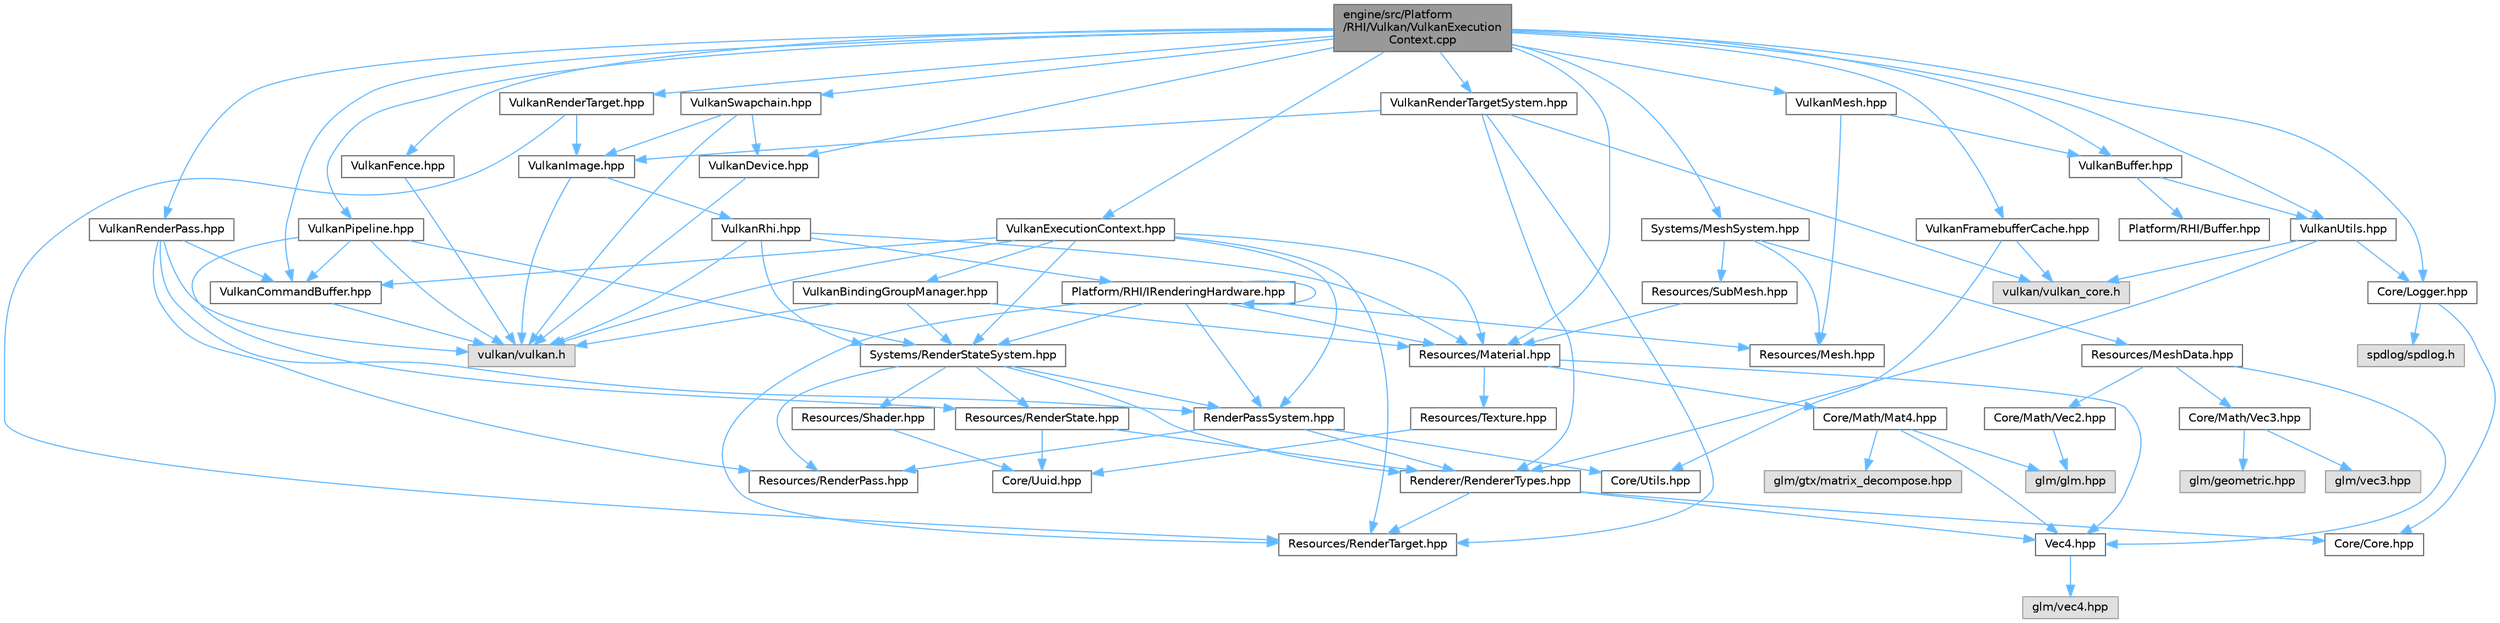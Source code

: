 digraph "engine/src/Platform/RHI/Vulkan/VulkanExecutionContext.cpp"
{
 // LATEX_PDF_SIZE
  bgcolor="transparent";
  edge [fontname=Helvetica,fontsize=10,labelfontname=Helvetica,labelfontsize=10];
  node [fontname=Helvetica,fontsize=10,shape=box,height=0.2,width=0.4];
  Node1 [id="Node000001",label="engine/src/Platform\l/RHI/Vulkan/VulkanExecution\lContext.cpp",height=0.2,width=0.4,color="gray40", fillcolor="grey60", style="filled", fontcolor="black",tooltip=" "];
  Node1 -> Node2 [id="edge102_Node000001_Node000002",color="steelblue1",style="solid",tooltip=" "];
  Node2 [id="Node000002",label="VulkanExecutionContext.hpp",height=0.2,width=0.4,color="grey40", fillcolor="white", style="filled",URL="$_vulkan_execution_context_8hpp.html",tooltip=" "];
  Node2 -> Node3 [id="edge103_Node000002_Node000003",color="steelblue1",style="solid",tooltip=" "];
  Node3 [id="Node000003",label="vulkan/vulkan.h",height=0.2,width=0.4,color="grey60", fillcolor="#E0E0E0", style="filled",tooltip=" "];
  Node2 -> Node4 [id="edge104_Node000002_Node000004",color="steelblue1",style="solid",tooltip=" "];
  Node4 [id="Node000004",label="VulkanBindingGroupManager.hpp",height=0.2,width=0.4,color="grey40", fillcolor="white", style="filled",URL="$_vulkan_binding_group_manager_8hpp.html",tooltip=" "];
  Node4 -> Node3 [id="edge105_Node000004_Node000003",color="steelblue1",style="solid",tooltip=" "];
  Node4 -> Node5 [id="edge106_Node000004_Node000005",color="steelblue1",style="solid",tooltip=" "];
  Node5 [id="Node000005",label="Resources/Material.hpp",height=0.2,width=0.4,color="grey40", fillcolor="white", style="filled",URL="$_material_8hpp.html",tooltip=" "];
  Node5 -> Node6 [id="edge107_Node000005_Node000006",color="steelblue1",style="solid",tooltip=" "];
  Node6 [id="Node000006",label="Core/Math/Mat4.hpp",height=0.2,width=0.4,color="grey40", fillcolor="white", style="filled",URL="$_mat4_8hpp.html",tooltip=" "];
  Node6 -> Node7 [id="edge108_Node000006_Node000007",color="steelblue1",style="solid",tooltip=" "];
  Node7 [id="Node000007",label="Vec4.hpp",height=0.2,width=0.4,color="grey40", fillcolor="white", style="filled",URL="$_vec4_8hpp.html",tooltip=" "];
  Node7 -> Node8 [id="edge109_Node000007_Node000008",color="steelblue1",style="solid",tooltip=" "];
  Node8 [id="Node000008",label="glm/vec4.hpp",height=0.2,width=0.4,color="grey60", fillcolor="#E0E0E0", style="filled",tooltip=" "];
  Node6 -> Node9 [id="edge110_Node000006_Node000009",color="steelblue1",style="solid",tooltip=" "];
  Node9 [id="Node000009",label="glm/glm.hpp",height=0.2,width=0.4,color="grey60", fillcolor="#E0E0E0", style="filled",tooltip=" "];
  Node6 -> Node10 [id="edge111_Node000006_Node000010",color="steelblue1",style="solid",tooltip=" "];
  Node10 [id="Node000010",label="glm/gtx/matrix_decompose.hpp",height=0.2,width=0.4,color="grey60", fillcolor="#E0E0E0", style="filled",tooltip=" "];
  Node5 -> Node7 [id="edge112_Node000005_Node000007",color="steelblue1",style="solid",tooltip=" "];
  Node5 -> Node11 [id="edge113_Node000005_Node000011",color="steelblue1",style="solid",tooltip=" "];
  Node11 [id="Node000011",label="Resources/Texture.hpp",height=0.2,width=0.4,color="grey40", fillcolor="white", style="filled",URL="$_texture_8hpp.html",tooltip=" "];
  Node11 -> Node12 [id="edge114_Node000011_Node000012",color="steelblue1",style="solid",tooltip=" "];
  Node12 [id="Node000012",label="Core/Uuid.hpp",height=0.2,width=0.4,color="grey40", fillcolor="white", style="filled",URL="$_uuid_8hpp.html",tooltip=" "];
  Node4 -> Node13 [id="edge115_Node000004_Node000013",color="steelblue1",style="solid",tooltip=" "];
  Node13 [id="Node000013",label="Systems/RenderStateSystem.hpp",height=0.2,width=0.4,color="grey40", fillcolor="white", style="filled",URL="$_render_state_system_8hpp.html",tooltip=" "];
  Node13 -> Node14 [id="edge116_Node000013_Node000014",color="steelblue1",style="solid",tooltip=" "];
  Node14 [id="Node000014",label="RenderPassSystem.hpp",height=0.2,width=0.4,color="grey40", fillcolor="white", style="filled",URL="$_render_pass_system_8hpp.html",tooltip=" "];
  Node14 -> Node15 [id="edge117_Node000014_Node000015",color="steelblue1",style="solid",tooltip=" "];
  Node15 [id="Node000015",label="Core/Utils.hpp",height=0.2,width=0.4,color="grey40", fillcolor="white", style="filled",URL="$_utils_8hpp.html",tooltip=" "];
  Node14 -> Node16 [id="edge118_Node000014_Node000016",color="steelblue1",style="solid",tooltip=" "];
  Node16 [id="Node000016",label="Renderer/RendererTypes.hpp",height=0.2,width=0.4,color="grey40", fillcolor="white", style="filled",URL="$_renderer_types_8hpp.html",tooltip=" "];
  Node16 -> Node17 [id="edge119_Node000016_Node000017",color="steelblue1",style="solid",tooltip=" "];
  Node17 [id="Node000017",label="Core/Core.hpp",height=0.2,width=0.4,color="grey40", fillcolor="white", style="filled",URL="$_core_8hpp.html",tooltip=" "];
  Node16 -> Node7 [id="edge120_Node000016_Node000007",color="steelblue1",style="solid",tooltip=" "];
  Node16 -> Node18 [id="edge121_Node000016_Node000018",color="steelblue1",style="solid",tooltip=" "];
  Node18 [id="Node000018",label="Resources/RenderTarget.hpp",height=0.2,width=0.4,color="grey40", fillcolor="white", style="filled",URL="$_render_target_8hpp.html",tooltip=" "];
  Node14 -> Node19 [id="edge122_Node000014_Node000019",color="steelblue1",style="solid",tooltip=" "];
  Node19 [id="Node000019",label="Resources/RenderPass.hpp",height=0.2,width=0.4,color="grey40", fillcolor="white", style="filled",URL="$_render_pass_8hpp.html",tooltip=" "];
  Node13 -> Node16 [id="edge123_Node000013_Node000016",color="steelblue1",style="solid",tooltip=" "];
  Node13 -> Node19 [id="edge124_Node000013_Node000019",color="steelblue1",style="solid",tooltip=" "];
  Node13 -> Node20 [id="edge125_Node000013_Node000020",color="steelblue1",style="solid",tooltip=" "];
  Node20 [id="Node000020",label="Resources/RenderState.hpp",height=0.2,width=0.4,color="grey40", fillcolor="white", style="filled",URL="$_render_state_8hpp.html",tooltip=" "];
  Node20 -> Node12 [id="edge126_Node000020_Node000012",color="steelblue1",style="solid",tooltip=" "];
  Node20 -> Node16 [id="edge127_Node000020_Node000016",color="steelblue1",style="solid",tooltip=" "];
  Node13 -> Node21 [id="edge128_Node000013_Node000021",color="steelblue1",style="solid",tooltip=" "];
  Node21 [id="Node000021",label="Resources/Shader.hpp",height=0.2,width=0.4,color="grey40", fillcolor="white", style="filled",URL="$_shader_8hpp.html",tooltip=" "];
  Node21 -> Node12 [id="edge129_Node000021_Node000012",color="steelblue1",style="solid",tooltip=" "];
  Node2 -> Node22 [id="edge130_Node000002_Node000022",color="steelblue1",style="solid",tooltip=" "];
  Node22 [id="Node000022",label="VulkanCommandBuffer.hpp",height=0.2,width=0.4,color="grey40", fillcolor="white", style="filled",URL="$_vulkan_command_buffer_8hpp.html",tooltip=" "];
  Node22 -> Node3 [id="edge131_Node000022_Node000003",color="steelblue1",style="solid",tooltip=" "];
  Node2 -> Node5 [id="edge132_Node000002_Node000005",color="steelblue1",style="solid",tooltip=" "];
  Node2 -> Node18 [id="edge133_Node000002_Node000018",color="steelblue1",style="solid",tooltip=" "];
  Node2 -> Node14 [id="edge134_Node000002_Node000014",color="steelblue1",style="solid",tooltip=" "];
  Node2 -> Node13 [id="edge135_Node000002_Node000013",color="steelblue1",style="solid",tooltip=" "];
  Node1 -> Node23 [id="edge136_Node000001_Node000023",color="steelblue1",style="solid",tooltip=" "];
  Node23 [id="Node000023",label="VulkanBuffer.hpp",height=0.2,width=0.4,color="grey40", fillcolor="white", style="filled",URL="$_vulkan_buffer_8hpp.html",tooltip=" "];
  Node23 -> Node24 [id="edge137_Node000023_Node000024",color="steelblue1",style="solid",tooltip=" "];
  Node24 [id="Node000024",label="Platform/RHI/Buffer.hpp",height=0.2,width=0.4,color="grey40", fillcolor="white", style="filled",URL="$_buffer_8hpp.html",tooltip=" "];
  Node23 -> Node25 [id="edge138_Node000023_Node000025",color="steelblue1",style="solid",tooltip=" "];
  Node25 [id="Node000025",label="VulkanUtils.hpp",height=0.2,width=0.4,color="grey40", fillcolor="white", style="filled",URL="$_vulkan_utils_8hpp.html",tooltip=" "];
  Node25 -> Node26 [id="edge139_Node000025_Node000026",color="steelblue1",style="solid",tooltip=" "];
  Node26 [id="Node000026",label="vulkan/vulkan_core.h",height=0.2,width=0.4,color="grey60", fillcolor="#E0E0E0", style="filled",tooltip=" "];
  Node25 -> Node27 [id="edge140_Node000025_Node000027",color="steelblue1",style="solid",tooltip=" "];
  Node27 [id="Node000027",label="Core/Logger.hpp",height=0.2,width=0.4,color="grey40", fillcolor="white", style="filled",URL="$_logger_8hpp.html",tooltip=" "];
  Node27 -> Node28 [id="edge141_Node000027_Node000028",color="steelblue1",style="solid",tooltip=" "];
  Node28 [id="Node000028",label="spdlog/spdlog.h",height=0.2,width=0.4,color="grey60", fillcolor="#E0E0E0", style="filled",tooltip=" "];
  Node27 -> Node17 [id="edge142_Node000027_Node000017",color="steelblue1",style="solid",tooltip=" "];
  Node25 -> Node16 [id="edge143_Node000025_Node000016",color="steelblue1",style="solid",tooltip=" "];
  Node1 -> Node22 [id="edge144_Node000001_Node000022",color="steelblue1",style="solid",tooltip=" "];
  Node1 -> Node29 [id="edge145_Node000001_Node000029",color="steelblue1",style="solid",tooltip=" "];
  Node29 [id="Node000029",label="VulkanDevice.hpp",height=0.2,width=0.4,color="grey40", fillcolor="white", style="filled",URL="$_vulkan_device_8hpp.html",tooltip=" "];
  Node29 -> Node3 [id="edge146_Node000029_Node000003",color="steelblue1",style="solid",tooltip=" "];
  Node1 -> Node30 [id="edge147_Node000001_Node000030",color="steelblue1",style="solid",tooltip=" "];
  Node30 [id="Node000030",label="VulkanFence.hpp",height=0.2,width=0.4,color="grey40", fillcolor="white", style="filled",URL="$_vulkan_fence_8hpp.html",tooltip=" "];
  Node30 -> Node3 [id="edge148_Node000030_Node000003",color="steelblue1",style="solid",tooltip=" "];
  Node1 -> Node31 [id="edge149_Node000001_Node000031",color="steelblue1",style="solid",tooltip=" "];
  Node31 [id="Node000031",label="VulkanFramebufferCache.hpp",height=0.2,width=0.4,color="grey40", fillcolor="white", style="filled",URL="$_vulkan_framebuffer_cache_8hpp.html",tooltip=" "];
  Node31 -> Node26 [id="edge150_Node000031_Node000026",color="steelblue1",style="solid",tooltip=" "];
  Node31 -> Node15 [id="edge151_Node000031_Node000015",color="steelblue1",style="solid",tooltip=" "];
  Node1 -> Node32 [id="edge152_Node000001_Node000032",color="steelblue1",style="solid",tooltip=" "];
  Node32 [id="Node000032",label="VulkanMesh.hpp",height=0.2,width=0.4,color="grey40", fillcolor="white", style="filled",URL="$_vulkan_mesh_8hpp.html",tooltip=" "];
  Node32 -> Node33 [id="edge153_Node000032_Node000033",color="steelblue1",style="solid",tooltip=" "];
  Node33 [id="Node000033",label="Resources/Mesh.hpp",height=0.2,width=0.4,color="grey40", fillcolor="white", style="filled",URL="$_mesh_8hpp.html",tooltip=" "];
  Node32 -> Node23 [id="edge154_Node000032_Node000023",color="steelblue1",style="solid",tooltip=" "];
  Node1 -> Node34 [id="edge155_Node000001_Node000034",color="steelblue1",style="solid",tooltip=" "];
  Node34 [id="Node000034",label="VulkanPipeline.hpp",height=0.2,width=0.4,color="grey40", fillcolor="white", style="filled",URL="$_vulkan_pipeline_8hpp.html",tooltip=" "];
  Node34 -> Node3 [id="edge156_Node000034_Node000003",color="steelblue1",style="solid",tooltip=" "];
  Node34 -> Node20 [id="edge157_Node000034_Node000020",color="steelblue1",style="solid",tooltip=" "];
  Node34 -> Node13 [id="edge158_Node000034_Node000013",color="steelblue1",style="solid",tooltip=" "];
  Node34 -> Node22 [id="edge159_Node000034_Node000022",color="steelblue1",style="solid",tooltip=" "];
  Node1 -> Node35 [id="edge160_Node000001_Node000035",color="steelblue1",style="solid",tooltip=" "];
  Node35 [id="Node000035",label="VulkanRenderPass.hpp",height=0.2,width=0.4,color="grey40", fillcolor="white", style="filled",URL="$_vulkan_render_pass_8hpp.html",tooltip=" "];
  Node35 -> Node3 [id="edge161_Node000035_Node000003",color="steelblue1",style="solid",tooltip=" "];
  Node35 -> Node19 [id="edge162_Node000035_Node000019",color="steelblue1",style="solid",tooltip=" "];
  Node35 -> Node22 [id="edge163_Node000035_Node000022",color="steelblue1",style="solid",tooltip=" "];
  Node35 -> Node14 [id="edge164_Node000035_Node000014",color="steelblue1",style="solid",tooltip=" "];
  Node1 -> Node36 [id="edge165_Node000001_Node000036",color="steelblue1",style="solid",tooltip=" "];
  Node36 [id="Node000036",label="VulkanRenderTarget.hpp",height=0.2,width=0.4,color="grey40", fillcolor="white", style="filled",URL="$_vulkan_render_target_8hpp.html",tooltip=" "];
  Node36 -> Node37 [id="edge166_Node000036_Node000037",color="steelblue1",style="solid",tooltip=" "];
  Node37 [id="Node000037",label="VulkanImage.hpp",height=0.2,width=0.4,color="grey40", fillcolor="white", style="filled",URL="$_vulkan_image_8hpp.html",tooltip=" "];
  Node37 -> Node3 [id="edge167_Node000037_Node000003",color="steelblue1",style="solid",tooltip=" "];
  Node37 -> Node38 [id="edge168_Node000037_Node000038",color="steelblue1",style="solid",tooltip=" "];
  Node38 [id="Node000038",label="VulkanRhi.hpp",height=0.2,width=0.4,color="grey40", fillcolor="white", style="filled",URL="$_vulkan_rhi_8hpp.html",tooltip=" "];
  Node38 -> Node3 [id="edge169_Node000038_Node000003",color="steelblue1",style="solid",tooltip=" "];
  Node38 -> Node39 [id="edge170_Node000038_Node000039",color="steelblue1",style="solid",tooltip=" "];
  Node39 [id="Node000039",label="Platform/RHI/IRenderingHardware.hpp",height=0.2,width=0.4,color="grey40", fillcolor="white", style="filled",URL="$_i_rendering_hardware_8hpp.html",tooltip=" "];
  Node39 -> Node39 [id="edge171_Node000039_Node000039",color="steelblue1",style="solid",tooltip=" "];
  Node39 -> Node5 [id="edge172_Node000039_Node000005",color="steelblue1",style="solid",tooltip=" "];
  Node39 -> Node33 [id="edge173_Node000039_Node000033",color="steelblue1",style="solid",tooltip=" "];
  Node39 -> Node18 [id="edge174_Node000039_Node000018",color="steelblue1",style="solid",tooltip=" "];
  Node39 -> Node14 [id="edge175_Node000039_Node000014",color="steelblue1",style="solid",tooltip=" "];
  Node39 -> Node13 [id="edge176_Node000039_Node000013",color="steelblue1",style="solid",tooltip=" "];
  Node38 -> Node5 [id="edge177_Node000038_Node000005",color="steelblue1",style="solid",tooltip=" "];
  Node38 -> Node13 [id="edge178_Node000038_Node000013",color="steelblue1",style="solid",tooltip=" "];
  Node36 -> Node18 [id="edge179_Node000036_Node000018",color="steelblue1",style="solid",tooltip=" "];
  Node1 -> Node40 [id="edge180_Node000001_Node000040",color="steelblue1",style="solid",tooltip=" "];
  Node40 [id="Node000040",label="VulkanRenderTargetSystem.hpp",height=0.2,width=0.4,color="grey40", fillcolor="white", style="filled",URL="$_vulkan_render_target_system_8hpp.html",tooltip=" "];
  Node40 -> Node26 [id="edge181_Node000040_Node000026",color="steelblue1",style="solid",tooltip=" "];
  Node40 -> Node37 [id="edge182_Node000040_Node000037",color="steelblue1",style="solid",tooltip=" "];
  Node40 -> Node16 [id="edge183_Node000040_Node000016",color="steelblue1",style="solid",tooltip=" "];
  Node40 -> Node18 [id="edge184_Node000040_Node000018",color="steelblue1",style="solid",tooltip=" "];
  Node1 -> Node41 [id="edge185_Node000001_Node000041",color="steelblue1",style="solid",tooltip=" "];
  Node41 [id="Node000041",label="VulkanSwapchain.hpp",height=0.2,width=0.4,color="grey40", fillcolor="white", style="filled",URL="$_vulkan_swapchain_8hpp.html",tooltip=" "];
  Node41 -> Node29 [id="edge186_Node000041_Node000029",color="steelblue1",style="solid",tooltip=" "];
  Node41 -> Node37 [id="edge187_Node000041_Node000037",color="steelblue1",style="solid",tooltip=" "];
  Node41 -> Node3 [id="edge188_Node000041_Node000003",color="steelblue1",style="solid",tooltip=" "];
  Node1 -> Node25 [id="edge189_Node000001_Node000025",color="steelblue1",style="solid",tooltip=" "];
  Node1 -> Node27 [id="edge190_Node000001_Node000027",color="steelblue1",style="solid",tooltip=" "];
  Node1 -> Node5 [id="edge191_Node000001_Node000005",color="steelblue1",style="solid",tooltip=" "];
  Node1 -> Node42 [id="edge192_Node000001_Node000042",color="steelblue1",style="solid",tooltip=" "];
  Node42 [id="Node000042",label="Systems/MeshSystem.hpp",height=0.2,width=0.4,color="grey40", fillcolor="white", style="filled",URL="$_mesh_system_8hpp.html",tooltip=" "];
  Node42 -> Node33 [id="edge193_Node000042_Node000033",color="steelblue1",style="solid",tooltip=" "];
  Node42 -> Node43 [id="edge194_Node000042_Node000043",color="steelblue1",style="solid",tooltip=" "];
  Node43 [id="Node000043",label="Resources/MeshData.hpp",height=0.2,width=0.4,color="grey40", fillcolor="white", style="filled",URL="$_mesh_data_8hpp.html",tooltip=" "];
  Node43 -> Node44 [id="edge195_Node000043_Node000044",color="steelblue1",style="solid",tooltip=" "];
  Node44 [id="Node000044",label="Core/Math/Vec2.hpp",height=0.2,width=0.4,color="grey40", fillcolor="white", style="filled",URL="$_vec2_8hpp.html",tooltip=" "];
  Node44 -> Node9 [id="edge196_Node000044_Node000009",color="steelblue1",style="solid",tooltip=" "];
  Node43 -> Node45 [id="edge197_Node000043_Node000045",color="steelblue1",style="solid",tooltip=" "];
  Node45 [id="Node000045",label="Core/Math/Vec3.hpp",height=0.2,width=0.4,color="grey40", fillcolor="white", style="filled",URL="$_vec3_8hpp.html",tooltip=" "];
  Node45 -> Node46 [id="edge198_Node000045_Node000046",color="steelblue1",style="solid",tooltip=" "];
  Node46 [id="Node000046",label="glm/geometric.hpp",height=0.2,width=0.4,color="grey60", fillcolor="#E0E0E0", style="filled",tooltip=" "];
  Node45 -> Node47 [id="edge199_Node000045_Node000047",color="steelblue1",style="solid",tooltip=" "];
  Node47 [id="Node000047",label="glm/vec3.hpp",height=0.2,width=0.4,color="grey60", fillcolor="#E0E0E0", style="filled",tooltip=" "];
  Node43 -> Node7 [id="edge200_Node000043_Node000007",color="steelblue1",style="solid",tooltip=" "];
  Node42 -> Node48 [id="edge201_Node000042_Node000048",color="steelblue1",style="solid",tooltip=" "];
  Node48 [id="Node000048",label="Resources/SubMesh.hpp",height=0.2,width=0.4,color="grey40", fillcolor="white", style="filled",URL="$_sub_mesh_8hpp.html",tooltip=" "];
  Node48 -> Node5 [id="edge202_Node000048_Node000005",color="steelblue1",style="solid",tooltip=" "];
}
